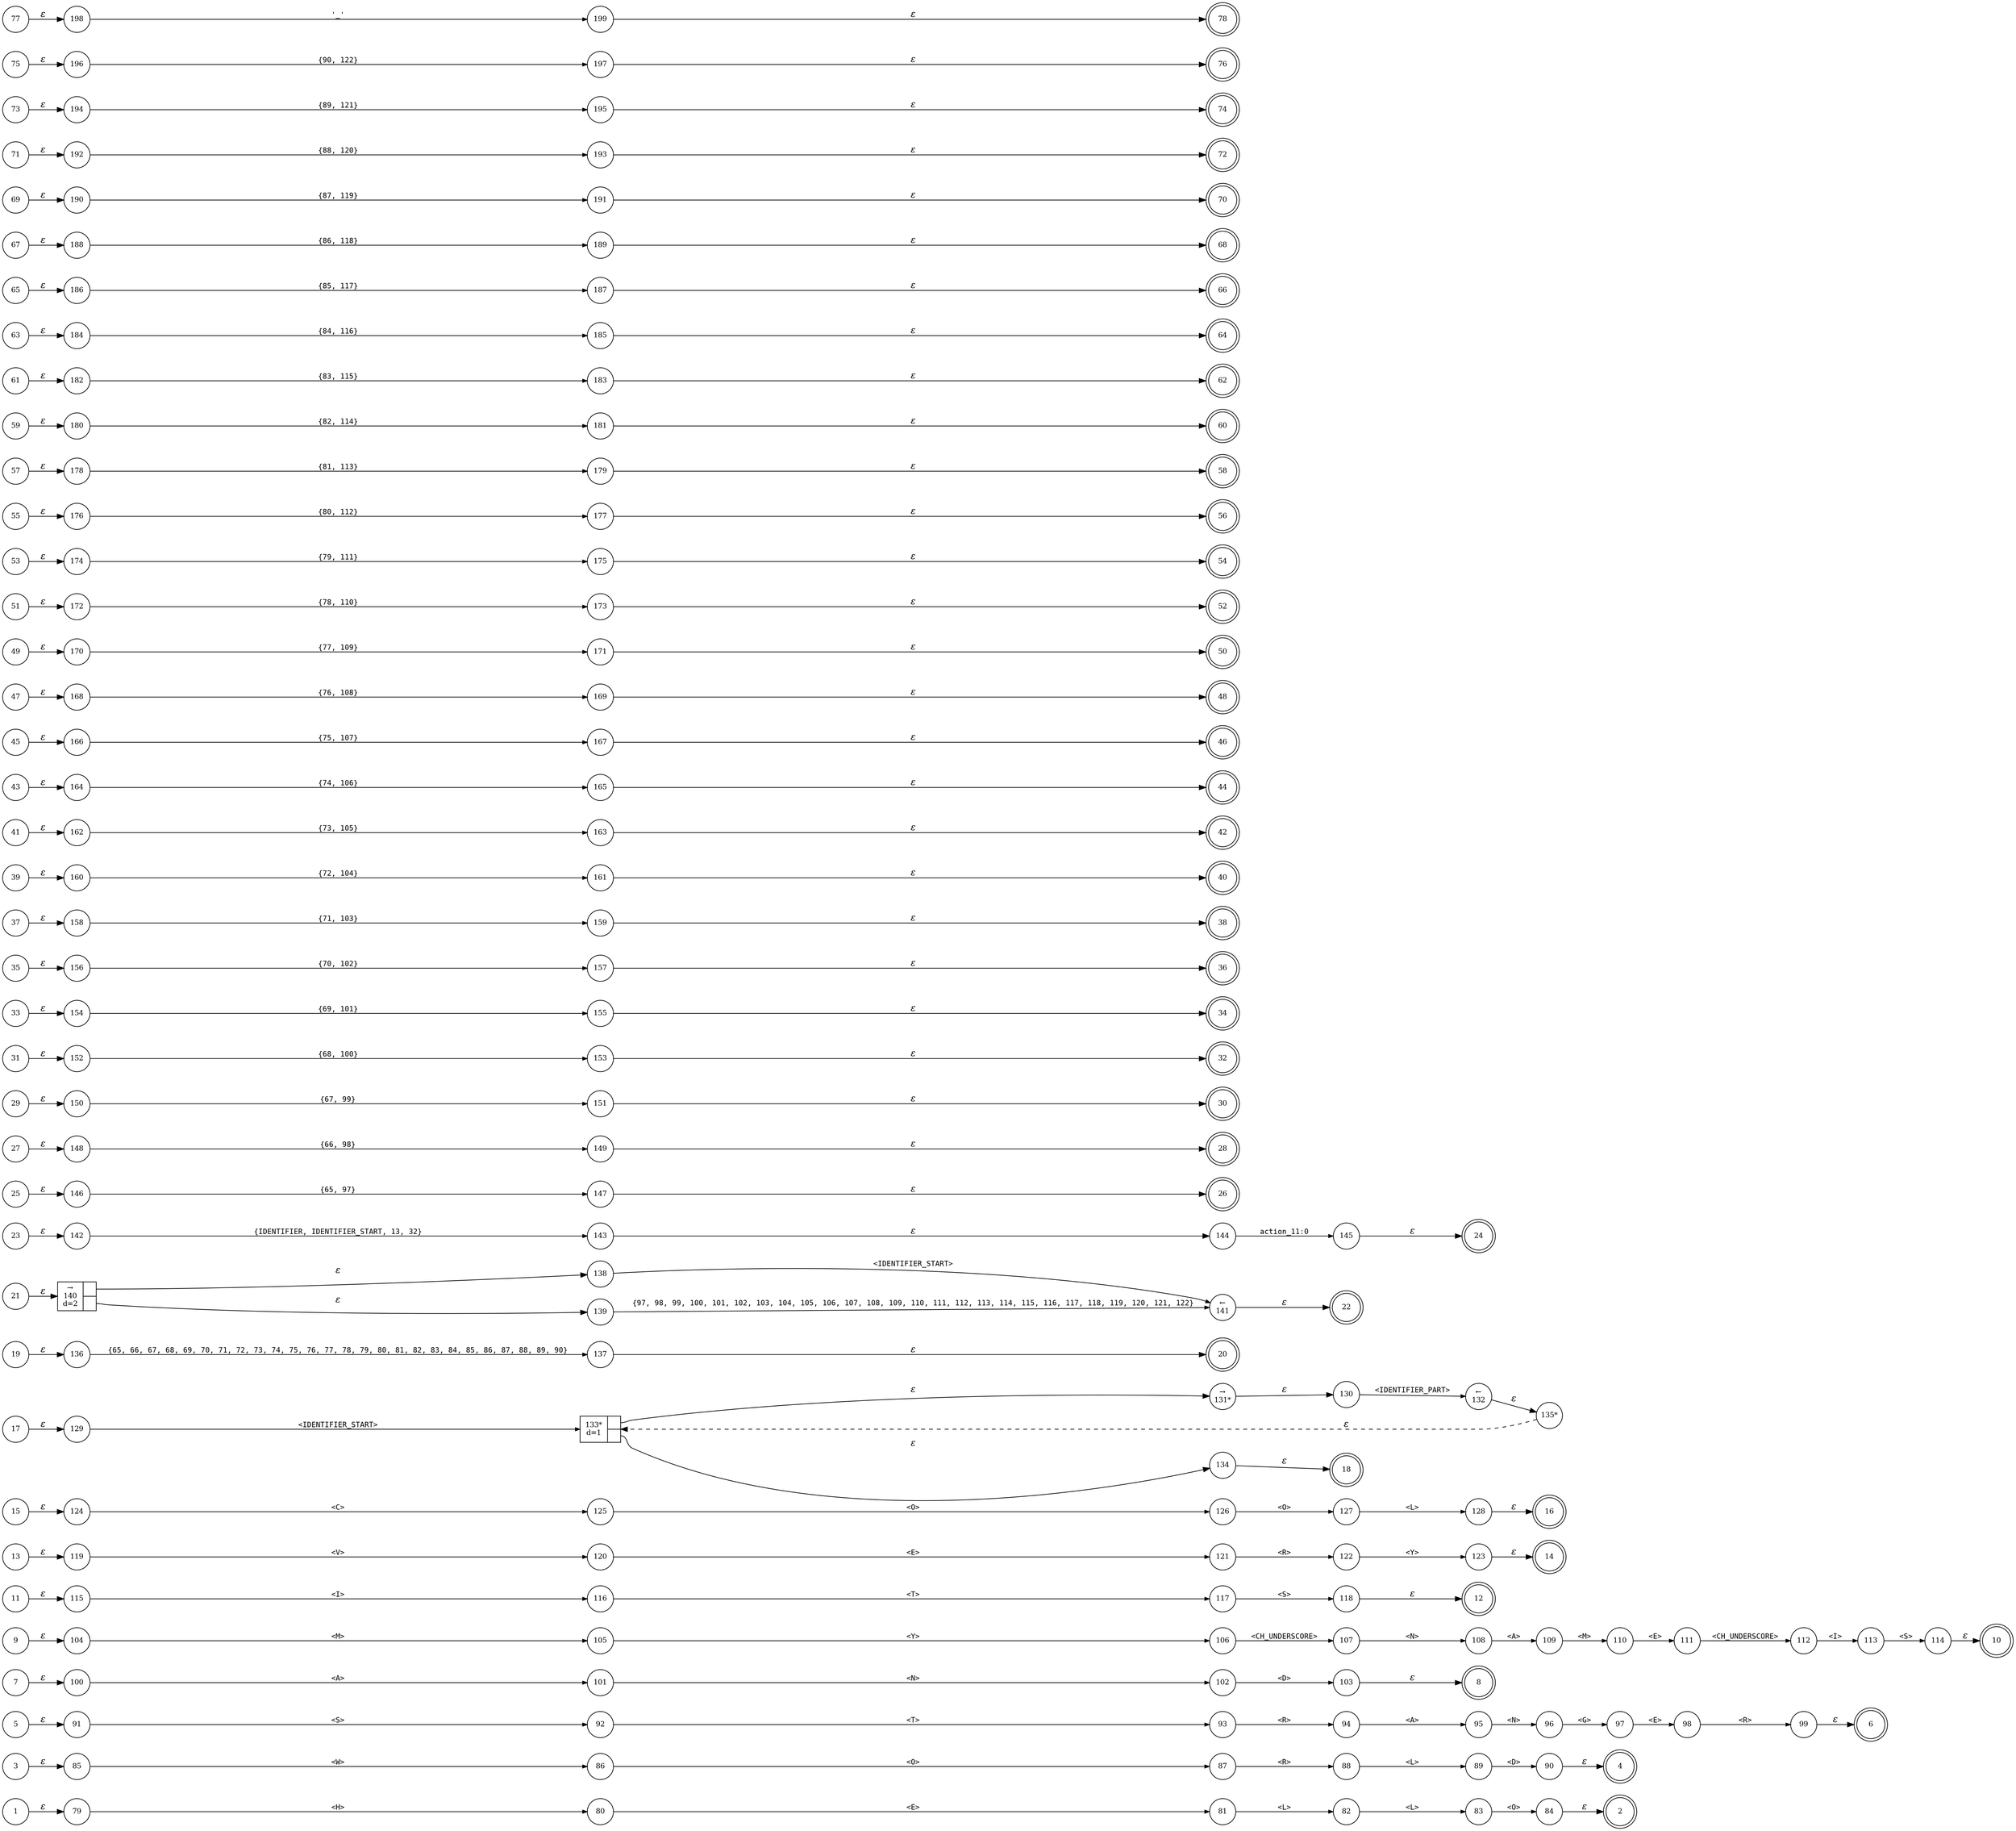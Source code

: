digraph ATN {
rankdir=LR;
s2[fontsize=11, label="2", shape=doublecircle, fixedsize=true, width=.6];
s80[fontsize=11,label="80", shape=circle, fixedsize=true, width=.55, peripheries=1];
s1[fontsize=11,label="1", shape=circle, fixedsize=true, width=.55, peripheries=1];
s81[fontsize=11,label="81", shape=circle, fixedsize=true, width=.55, peripheries=1];
s82[fontsize=11,label="82", shape=circle, fixedsize=true, width=.55, peripheries=1];
s83[fontsize=11,label="83", shape=circle, fixedsize=true, width=.55, peripheries=1];
s84[fontsize=11,label="84", shape=circle, fixedsize=true, width=.55, peripheries=1];
s79[fontsize=11,label="79", shape=circle, fixedsize=true, width=.55, peripheries=1];
s1 -> s79 [fontname="Times-Italic", label="&epsilon;"];
s79 -> s80 [fontsize=11, fontname="Courier", arrowsize=.7, label = "<H>", arrowhead = normal];
s80 -> s81 [fontsize=11, fontname="Courier", arrowsize=.7, label = "<E>", arrowhead = normal];
s81 -> s82 [fontsize=11, fontname="Courier", arrowsize=.7, label = "<L>", arrowhead = normal];
s82 -> s83 [fontsize=11, fontname="Courier", arrowsize=.7, label = "<L>", arrowhead = normal];
s83 -> s84 [fontsize=11, fontname="Courier", arrowsize=.7, label = "<O>", arrowhead = normal];
s84 -> s2 [fontname="Times-Italic", label="&epsilon;"];
s4[fontsize=11, label="4", shape=doublecircle, fixedsize=true, width=.6];
s3[fontsize=11,label="3", shape=circle, fixedsize=true, width=.55, peripheries=1];
s85[fontsize=11,label="85", shape=circle, fixedsize=true, width=.55, peripheries=1];
s86[fontsize=11,label="86", shape=circle, fixedsize=true, width=.55, peripheries=1];
s87[fontsize=11,label="87", shape=circle, fixedsize=true, width=.55, peripheries=1];
s88[fontsize=11,label="88", shape=circle, fixedsize=true, width=.55, peripheries=1];
s89[fontsize=11,label="89", shape=circle, fixedsize=true, width=.55, peripheries=1];
s90[fontsize=11,label="90", shape=circle, fixedsize=true, width=.55, peripheries=1];
s3 -> s85 [fontname="Times-Italic", label="&epsilon;"];
s85 -> s86 [fontsize=11, fontname="Courier", arrowsize=.7, label = "<W>", arrowhead = normal];
s86 -> s87 [fontsize=11, fontname="Courier", arrowsize=.7, label = "<O>", arrowhead = normal];
s87 -> s88 [fontsize=11, fontname="Courier", arrowsize=.7, label = "<R>", arrowhead = normal];
s88 -> s89 [fontsize=11, fontname="Courier", arrowsize=.7, label = "<L>", arrowhead = normal];
s89 -> s90 [fontsize=11, fontname="Courier", arrowsize=.7, label = "<D>", arrowhead = normal];
s90 -> s4 [fontname="Times-Italic", label="&epsilon;"];
s6[fontsize=11, label="6", shape=doublecircle, fixedsize=true, width=.6];
s96[fontsize=11,label="96", shape=circle, fixedsize=true, width=.55, peripheries=1];
s97[fontsize=11,label="97", shape=circle, fixedsize=true, width=.55, peripheries=1];
s98[fontsize=11,label="98", shape=circle, fixedsize=true, width=.55, peripheries=1];
s99[fontsize=11,label="99", shape=circle, fixedsize=true, width=.55, peripheries=1];
s5[fontsize=11,label="5", shape=circle, fixedsize=true, width=.55, peripheries=1];
s91[fontsize=11,label="91", shape=circle, fixedsize=true, width=.55, peripheries=1];
s92[fontsize=11,label="92", shape=circle, fixedsize=true, width=.55, peripheries=1];
s93[fontsize=11,label="93", shape=circle, fixedsize=true, width=.55, peripheries=1];
s94[fontsize=11,label="94", shape=circle, fixedsize=true, width=.55, peripheries=1];
s95[fontsize=11,label="95", shape=circle, fixedsize=true, width=.55, peripheries=1];
s5 -> s91 [fontname="Times-Italic", label="&epsilon;"];
s91 -> s92 [fontsize=11, fontname="Courier", arrowsize=.7, label = "<S>", arrowhead = normal];
s92 -> s93 [fontsize=11, fontname="Courier", arrowsize=.7, label = "<T>", arrowhead = normal];
s93 -> s94 [fontsize=11, fontname="Courier", arrowsize=.7, label = "<R>", arrowhead = normal];
s94 -> s95 [fontsize=11, fontname="Courier", arrowsize=.7, label = "<A>", arrowhead = normal];
s95 -> s96 [fontsize=11, fontname="Courier", arrowsize=.7, label = "<N>", arrowhead = normal];
s96 -> s97 [fontsize=11, fontname="Courier", arrowsize=.7, label = "<G>", arrowhead = normal];
s97 -> s98 [fontsize=11, fontname="Courier", arrowsize=.7, label = "<E>", arrowhead = normal];
s98 -> s99 [fontsize=11, fontname="Courier", arrowsize=.7, label = "<R>", arrowhead = normal];
s99 -> s6 [fontname="Times-Italic", label="&epsilon;"];
s8[fontsize=11, label="8", shape=doublecircle, fixedsize=true, width=.6];
s100[fontsize=11,label="100", shape=circle, fixedsize=true, width=.55, peripheries=1];
s101[fontsize=11,label="101", shape=circle, fixedsize=true, width=.55, peripheries=1];
s102[fontsize=11,label="102", shape=circle, fixedsize=true, width=.55, peripheries=1];
s7[fontsize=11,label="7", shape=circle, fixedsize=true, width=.55, peripheries=1];
s103[fontsize=11,label="103", shape=circle, fixedsize=true, width=.55, peripheries=1];
s7 -> s100 [fontname="Times-Italic", label="&epsilon;"];
s100 -> s101 [fontsize=11, fontname="Courier", arrowsize=.7, label = "<A>", arrowhead = normal];
s101 -> s102 [fontsize=11, fontname="Courier", arrowsize=.7, label = "<N>", arrowhead = normal];
s102 -> s103 [fontsize=11, fontname="Courier", arrowsize=.7, label = "<D>", arrowhead = normal];
s103 -> s8 [fontname="Times-Italic", label="&epsilon;"];
s10[fontsize=11, label="10", shape=doublecircle, fixedsize=true, width=.6];
s104[fontsize=11,label="104", shape=circle, fixedsize=true, width=.55, peripheries=1];
s9[fontsize=11,label="9", shape=circle, fixedsize=true, width=.55, peripheries=1];
s105[fontsize=11,label="105", shape=circle, fixedsize=true, width=.55, peripheries=1];
s106[fontsize=11,label="106", shape=circle, fixedsize=true, width=.55, peripheries=1];
s107[fontsize=11,label="107", shape=circle, fixedsize=true, width=.55, peripheries=1];
s108[fontsize=11,label="108", shape=circle, fixedsize=true, width=.55, peripheries=1];
s109[fontsize=11,label="109", shape=circle, fixedsize=true, width=.55, peripheries=1];
s110[fontsize=11,label="110", shape=circle, fixedsize=true, width=.55, peripheries=1];
s111[fontsize=11,label="111", shape=circle, fixedsize=true, width=.55, peripheries=1];
s112[fontsize=11,label="112", shape=circle, fixedsize=true, width=.55, peripheries=1];
s113[fontsize=11,label="113", shape=circle, fixedsize=true, width=.55, peripheries=1];
s114[fontsize=11,label="114", shape=circle, fixedsize=true, width=.55, peripheries=1];
s9 -> s104 [fontname="Times-Italic", label="&epsilon;"];
s104 -> s105 [fontsize=11, fontname="Courier", arrowsize=.7, label = "<M>", arrowhead = normal];
s105 -> s106 [fontsize=11, fontname="Courier", arrowsize=.7, label = "<Y>", arrowhead = normal];
s106 -> s107 [fontsize=11, fontname="Courier", arrowsize=.7, label = "<CH_UNDERSCORE>", arrowhead = normal];
s107 -> s108 [fontsize=11, fontname="Courier", arrowsize=.7, label = "<N>", arrowhead = normal];
s108 -> s109 [fontsize=11, fontname="Courier", arrowsize=.7, label = "<A>", arrowhead = normal];
s109 -> s110 [fontsize=11, fontname="Courier", arrowsize=.7, label = "<M>", arrowhead = normal];
s110 -> s111 [fontsize=11, fontname="Courier", arrowsize=.7, label = "<E>", arrowhead = normal];
s111 -> s112 [fontsize=11, fontname="Courier", arrowsize=.7, label = "<CH_UNDERSCORE>", arrowhead = normal];
s112 -> s113 [fontsize=11, fontname="Courier", arrowsize=.7, label = "<I>", arrowhead = normal];
s113 -> s114 [fontsize=11, fontname="Courier", arrowsize=.7, label = "<S>", arrowhead = normal];
s114 -> s10 [fontname="Times-Italic", label="&epsilon;"];
s12[fontsize=11, label="12", shape=doublecircle, fixedsize=true, width=.6];
s115[fontsize=11,label="115", shape=circle, fixedsize=true, width=.55, peripheries=1];
s116[fontsize=11,label="116", shape=circle, fixedsize=true, width=.55, peripheries=1];
s117[fontsize=11,label="117", shape=circle, fixedsize=true, width=.55, peripheries=1];
s118[fontsize=11,label="118", shape=circle, fixedsize=true, width=.55, peripheries=1];
s11[fontsize=11,label="11", shape=circle, fixedsize=true, width=.55, peripheries=1];
s11 -> s115 [fontname="Times-Italic", label="&epsilon;"];
s115 -> s116 [fontsize=11, fontname="Courier", arrowsize=.7, label = "<I>", arrowhead = normal];
s116 -> s117 [fontsize=11, fontname="Courier", arrowsize=.7, label = "<T>", arrowhead = normal];
s117 -> s118 [fontsize=11, fontname="Courier", arrowsize=.7, label = "<S>", arrowhead = normal];
s118 -> s12 [fontname="Times-Italic", label="&epsilon;"];
s14[fontsize=11, label="14", shape=doublecircle, fixedsize=true, width=.6];
s119[fontsize=11,label="119", shape=circle, fixedsize=true, width=.55, peripheries=1];
s120[fontsize=11,label="120", shape=circle, fixedsize=true, width=.55, peripheries=1];
s121[fontsize=11,label="121", shape=circle, fixedsize=true, width=.55, peripheries=1];
s122[fontsize=11,label="122", shape=circle, fixedsize=true, width=.55, peripheries=1];
s123[fontsize=11,label="123", shape=circle, fixedsize=true, width=.55, peripheries=1];
s13[fontsize=11,label="13", shape=circle, fixedsize=true, width=.55, peripheries=1];
s13 -> s119 [fontname="Times-Italic", label="&epsilon;"];
s119 -> s120 [fontsize=11, fontname="Courier", arrowsize=.7, label = "<V>", arrowhead = normal];
s120 -> s121 [fontsize=11, fontname="Courier", arrowsize=.7, label = "<E>", arrowhead = normal];
s121 -> s122 [fontsize=11, fontname="Courier", arrowsize=.7, label = "<R>", arrowhead = normal];
s122 -> s123 [fontsize=11, fontname="Courier", arrowsize=.7, label = "<Y>", arrowhead = normal];
s123 -> s14 [fontname="Times-Italic", label="&epsilon;"];
s16[fontsize=11, label="16", shape=doublecircle, fixedsize=true, width=.6];
s128[fontsize=11,label="128", shape=circle, fixedsize=true, width=.55, peripheries=1];
s124[fontsize=11,label="124", shape=circle, fixedsize=true, width=.55, peripheries=1];
s125[fontsize=11,label="125", shape=circle, fixedsize=true, width=.55, peripheries=1];
s126[fontsize=11,label="126", shape=circle, fixedsize=true, width=.55, peripheries=1];
s15[fontsize=11,label="15", shape=circle, fixedsize=true, width=.55, peripheries=1];
s127[fontsize=11,label="127", shape=circle, fixedsize=true, width=.55, peripheries=1];
s15 -> s124 [fontname="Times-Italic", label="&epsilon;"];
s124 -> s125 [fontsize=11, fontname="Courier", arrowsize=.7, label = "<C>", arrowhead = normal];
s125 -> s126 [fontsize=11, fontname="Courier", arrowsize=.7, label = "<O>", arrowhead = normal];
s126 -> s127 [fontsize=11, fontname="Courier", arrowsize=.7, label = "<O>", arrowhead = normal];
s127 -> s128 [fontsize=11, fontname="Courier", arrowsize=.7, label = "<L>", arrowhead = normal];
s128 -> s16 [fontname="Times-Italic", label="&epsilon;"];
s18[fontsize=11, label="18", shape=doublecircle, fixedsize=true, width=.6];
s17[fontsize=11,label="17", shape=circle, fixedsize=true, width=.55, peripheries=1];
s129[fontsize=11,label="129", shape=circle, fixedsize=true, width=.55, peripheries=1];
s130[fontsize=11,label="130", shape=circle, fixedsize=true, width=.55, peripheries=1];
s131[fontsize=11,label="&rarr;\n131*", shape=circle, fixedsize=true, width=.55, peripheries=1];
s132[fontsize=11,label="&larr;\n132", shape=circle, fixedsize=true, width=.55, peripheries=1];
s133[fontsize=11,label="{133*\nd=1|{<p0>|<p1>}}", shape=record, fixedsize=false, peripheries=1];
s134[fontsize=11,label="134", shape=circle, fixedsize=true, width=.55, peripheries=1];
s135[fontsize=11,label="135*", shape=circle, fixedsize=true, width=.55, peripheries=1];
s17 -> s129 [fontname="Times-Italic", label="&epsilon;"];
s129 -> s133 [fontsize=11, fontname="Courier", arrowsize=.7, label = "<IDENTIFIER_START>", arrowhead = normal];
s133:p0 -> s131 [fontname="Times-Italic", label="&epsilon;"];
s133:p1 -> s134 [fontname="Times-Italic", label="&epsilon;"];
s131 -> s130 [fontname="Times-Italic", label="&epsilon;"];
s134 -> s18 [fontname="Times-Italic", label="&epsilon;"];
s130 -> s132 [fontsize=11, fontname="Courier", arrowsize=.7, label = "<IDENTIFIER_PART>", arrowhead = normal];
s132 -> s135 [fontname="Times-Italic", label="&epsilon;"];
s135 -> s133 [fontname="Times-Italic", label="&epsilon;", style="dashed"];
s20[fontsize=11, label="20", shape=doublecircle, fixedsize=true, width=.6];
s19[fontsize=11,label="19", shape=circle, fixedsize=true, width=.55, peripheries=1];
s136[fontsize=11,label="136", shape=circle, fixedsize=true, width=.55, peripheries=1];
s137[fontsize=11,label="137", shape=circle, fixedsize=true, width=.55, peripheries=1];
s19 -> s136 [fontname="Times-Italic", label="&epsilon;"];
s136 -> s137 [fontsize=11, fontname="Courier", arrowsize=.7, label = "{65, 66, 67, 68, 69, 70, 71, 72, 73, 74, 75, 76, 77, 78, 79, 80, 81, 82, 83, 84, 85, 86, 87, 88, 89, 90}", arrowhead = normal];
s137 -> s20 [fontname="Times-Italic", label="&epsilon;"];
s22[fontsize=11, label="22", shape=doublecircle, fixedsize=true, width=.6];
s21[fontsize=11,label="21", shape=circle, fixedsize=true, width=.55, peripheries=1];
s138[fontsize=11,label="138", shape=circle, fixedsize=true, width=.55, peripheries=1];
s139[fontsize=11,label="139", shape=circle, fixedsize=true, width=.55, peripheries=1];
s140[fontsize=11,label="{&rarr;\n140\nd=2|{<p0>|<p1>}}", shape=record, fixedsize=false, peripheries=1];
s141[fontsize=11,label="&larr;\n141", shape=circle, fixedsize=true, width=.55, peripheries=1];
s21 -> s140 [fontname="Times-Italic", label="&epsilon;"];
s140:p0 -> s138 [fontname="Times-Italic", label="&epsilon;"];
s140:p1 -> s139 [fontname="Times-Italic", label="&epsilon;"];
s138 -> s141 [fontsize=11, fontname="Courier", arrowsize=.7, label = "<IDENTIFIER_START>", arrowhead = normal];
s139 -> s141 [fontsize=11, fontname="Courier", arrowsize=.7, label = "{97, 98, 99, 100, 101, 102, 103, 104, 105, 106, 107, 108, 109, 110, 111, 112, 113, 114, 115, 116, 117, 118, 119, 120, 121, 122}", arrowhead = normal];
s141 -> s22 [fontname="Times-Italic", label="&epsilon;"];
s24[fontsize=11, label="24", shape=doublecircle, fixedsize=true, width=.6];
s144[fontsize=11,label="144", shape=circle, fixedsize=true, width=.55, peripheries=1];
s145[fontsize=11,label="145", shape=circle, fixedsize=true, width=.55, peripheries=1];
s23[fontsize=11,label="23", shape=circle, fixedsize=true, width=.55, peripheries=1];
s142[fontsize=11,label="142", shape=circle, fixedsize=true, width=.55, peripheries=1];
s143[fontsize=11,label="143", shape=circle, fixedsize=true, width=.55, peripheries=1];
s23 -> s142 [fontname="Times-Italic", label="&epsilon;"];
s142 -> s143 [fontsize=11, fontname="Courier", arrowsize=.7, label = "{IDENTIFIER, IDENTIFIER_START, 13, 32}", arrowhead = normal];
s143 -> s144 [fontname="Times-Italic", label="&epsilon;"];
s144 -> s145 [fontsize=11, fontname="Courier", arrowsize=.7, label = "action_11:0", arrowhead = normal];
s145 -> s24 [fontname="Times-Italic", label="&epsilon;"];
s26[fontsize=11, label="26", shape=doublecircle, fixedsize=true, width=.6];
s146[fontsize=11,label="146", shape=circle, fixedsize=true, width=.55, peripheries=1];
s147[fontsize=11,label="147", shape=circle, fixedsize=true, width=.55, peripheries=1];
s25[fontsize=11,label="25", shape=circle, fixedsize=true, width=.55, peripheries=1];
s25 -> s146 [fontname="Times-Italic", label="&epsilon;"];
s146 -> s147 [fontsize=11, fontname="Courier", arrowsize=.7, label = "{65, 97}", arrowhead = normal];
s147 -> s26 [fontname="Times-Italic", label="&epsilon;"];
s28[fontsize=11, label="28", shape=doublecircle, fixedsize=true, width=.6];
s148[fontsize=11,label="148", shape=circle, fixedsize=true, width=.55, peripheries=1];
s149[fontsize=11,label="149", shape=circle, fixedsize=true, width=.55, peripheries=1];
s27[fontsize=11,label="27", shape=circle, fixedsize=true, width=.55, peripheries=1];
s27 -> s148 [fontname="Times-Italic", label="&epsilon;"];
s148 -> s149 [fontsize=11, fontname="Courier", arrowsize=.7, label = "{66, 98}", arrowhead = normal];
s149 -> s28 [fontname="Times-Italic", label="&epsilon;"];
s30[fontsize=11, label="30", shape=doublecircle, fixedsize=true, width=.6];
s150[fontsize=11,label="150", shape=circle, fixedsize=true, width=.55, peripheries=1];
s151[fontsize=11,label="151", shape=circle, fixedsize=true, width=.55, peripheries=1];
s29[fontsize=11,label="29", shape=circle, fixedsize=true, width=.55, peripheries=1];
s29 -> s150 [fontname="Times-Italic", label="&epsilon;"];
s150 -> s151 [fontsize=11, fontname="Courier", arrowsize=.7, label = "{67, 99}", arrowhead = normal];
s151 -> s30 [fontname="Times-Italic", label="&epsilon;"];
s32[fontsize=11, label="32", shape=doublecircle, fixedsize=true, width=.6];
s152[fontsize=11,label="152", shape=circle, fixedsize=true, width=.55, peripheries=1];
s153[fontsize=11,label="153", shape=circle, fixedsize=true, width=.55, peripheries=1];
s31[fontsize=11,label="31", shape=circle, fixedsize=true, width=.55, peripheries=1];
s31 -> s152 [fontname="Times-Italic", label="&epsilon;"];
s152 -> s153 [fontsize=11, fontname="Courier", arrowsize=.7, label = "{68, 100}", arrowhead = normal];
s153 -> s32 [fontname="Times-Italic", label="&epsilon;"];
s34[fontsize=11, label="34", shape=doublecircle, fixedsize=true, width=.6];
s33[fontsize=11,label="33", shape=circle, fixedsize=true, width=.55, peripheries=1];
s154[fontsize=11,label="154", shape=circle, fixedsize=true, width=.55, peripheries=1];
s155[fontsize=11,label="155", shape=circle, fixedsize=true, width=.55, peripheries=1];
s33 -> s154 [fontname="Times-Italic", label="&epsilon;"];
s154 -> s155 [fontsize=11, fontname="Courier", arrowsize=.7, label = "{69, 101}", arrowhead = normal];
s155 -> s34 [fontname="Times-Italic", label="&epsilon;"];
s36[fontsize=11, label="36", shape=doublecircle, fixedsize=true, width=.6];
s35[fontsize=11,label="35", shape=circle, fixedsize=true, width=.55, peripheries=1];
s156[fontsize=11,label="156", shape=circle, fixedsize=true, width=.55, peripheries=1];
s157[fontsize=11,label="157", shape=circle, fixedsize=true, width=.55, peripheries=1];
s35 -> s156 [fontname="Times-Italic", label="&epsilon;"];
s156 -> s157 [fontsize=11, fontname="Courier", arrowsize=.7, label = "{70, 102}", arrowhead = normal];
s157 -> s36 [fontname="Times-Italic", label="&epsilon;"];
s38[fontsize=11, label="38", shape=doublecircle, fixedsize=true, width=.6];
s37[fontsize=11,label="37", shape=circle, fixedsize=true, width=.55, peripheries=1];
s158[fontsize=11,label="158", shape=circle, fixedsize=true, width=.55, peripheries=1];
s159[fontsize=11,label="159", shape=circle, fixedsize=true, width=.55, peripheries=1];
s37 -> s158 [fontname="Times-Italic", label="&epsilon;"];
s158 -> s159 [fontsize=11, fontname="Courier", arrowsize=.7, label = "{71, 103}", arrowhead = normal];
s159 -> s38 [fontname="Times-Italic", label="&epsilon;"];
s40[fontsize=11, label="40", shape=doublecircle, fixedsize=true, width=.6];
s160[fontsize=11,label="160", shape=circle, fixedsize=true, width=.55, peripheries=1];
s161[fontsize=11,label="161", shape=circle, fixedsize=true, width=.55, peripheries=1];
s39[fontsize=11,label="39", shape=circle, fixedsize=true, width=.55, peripheries=1];
s39 -> s160 [fontname="Times-Italic", label="&epsilon;"];
s160 -> s161 [fontsize=11, fontname="Courier", arrowsize=.7, label = "{72, 104}", arrowhead = normal];
s161 -> s40 [fontname="Times-Italic", label="&epsilon;"];
s42[fontsize=11, label="42", shape=doublecircle, fixedsize=true, width=.6];
s162[fontsize=11,label="162", shape=circle, fixedsize=true, width=.55, peripheries=1];
s163[fontsize=11,label="163", shape=circle, fixedsize=true, width=.55, peripheries=1];
s41[fontsize=11,label="41", shape=circle, fixedsize=true, width=.55, peripheries=1];
s41 -> s162 [fontname="Times-Italic", label="&epsilon;"];
s162 -> s163 [fontsize=11, fontname="Courier", arrowsize=.7, label = "{73, 105}", arrowhead = normal];
s163 -> s42 [fontname="Times-Italic", label="&epsilon;"];
s44[fontsize=11, label="44", shape=doublecircle, fixedsize=true, width=.6];
s164[fontsize=11,label="164", shape=circle, fixedsize=true, width=.55, peripheries=1];
s165[fontsize=11,label="165", shape=circle, fixedsize=true, width=.55, peripheries=1];
s43[fontsize=11,label="43", shape=circle, fixedsize=true, width=.55, peripheries=1];
s43 -> s164 [fontname="Times-Italic", label="&epsilon;"];
s164 -> s165 [fontsize=11, fontname="Courier", arrowsize=.7, label = "{74, 106}", arrowhead = normal];
s165 -> s44 [fontname="Times-Italic", label="&epsilon;"];
s46[fontsize=11, label="46", shape=doublecircle, fixedsize=true, width=.6];
s166[fontsize=11,label="166", shape=circle, fixedsize=true, width=.55, peripheries=1];
s167[fontsize=11,label="167", shape=circle, fixedsize=true, width=.55, peripheries=1];
s45[fontsize=11,label="45", shape=circle, fixedsize=true, width=.55, peripheries=1];
s45 -> s166 [fontname="Times-Italic", label="&epsilon;"];
s166 -> s167 [fontsize=11, fontname="Courier", arrowsize=.7, label = "{75, 107}", arrowhead = normal];
s167 -> s46 [fontname="Times-Italic", label="&epsilon;"];
s48[fontsize=11, label="48", shape=doublecircle, fixedsize=true, width=.6];
s168[fontsize=11,label="168", shape=circle, fixedsize=true, width=.55, peripheries=1];
s169[fontsize=11,label="169", shape=circle, fixedsize=true, width=.55, peripheries=1];
s47[fontsize=11,label="47", shape=circle, fixedsize=true, width=.55, peripheries=1];
s47 -> s168 [fontname="Times-Italic", label="&epsilon;"];
s168 -> s169 [fontsize=11, fontname="Courier", arrowsize=.7, label = "{76, 108}", arrowhead = normal];
s169 -> s48 [fontname="Times-Italic", label="&epsilon;"];
s50[fontsize=11, label="50", shape=doublecircle, fixedsize=true, width=.6];
s49[fontsize=11,label="49", shape=circle, fixedsize=true, width=.55, peripheries=1];
s170[fontsize=11,label="170", shape=circle, fixedsize=true, width=.55, peripheries=1];
s171[fontsize=11,label="171", shape=circle, fixedsize=true, width=.55, peripheries=1];
s49 -> s170 [fontname="Times-Italic", label="&epsilon;"];
s170 -> s171 [fontsize=11, fontname="Courier", arrowsize=.7, label = "{77, 109}", arrowhead = normal];
s171 -> s50 [fontname="Times-Italic", label="&epsilon;"];
s52[fontsize=11, label="52", shape=doublecircle, fixedsize=true, width=.6];
s51[fontsize=11,label="51", shape=circle, fixedsize=true, width=.55, peripheries=1];
s172[fontsize=11,label="172", shape=circle, fixedsize=true, width=.55, peripheries=1];
s173[fontsize=11,label="173", shape=circle, fixedsize=true, width=.55, peripheries=1];
s51 -> s172 [fontname="Times-Italic", label="&epsilon;"];
s172 -> s173 [fontsize=11, fontname="Courier", arrowsize=.7, label = "{78, 110}", arrowhead = normal];
s173 -> s52 [fontname="Times-Italic", label="&epsilon;"];
s54[fontsize=11, label="54", shape=doublecircle, fixedsize=true, width=.6];
s53[fontsize=11,label="53", shape=circle, fixedsize=true, width=.55, peripheries=1];
s174[fontsize=11,label="174", shape=circle, fixedsize=true, width=.55, peripheries=1];
s175[fontsize=11,label="175", shape=circle, fixedsize=true, width=.55, peripheries=1];
s53 -> s174 [fontname="Times-Italic", label="&epsilon;"];
s174 -> s175 [fontsize=11, fontname="Courier", arrowsize=.7, label = "{79, 111}", arrowhead = normal];
s175 -> s54 [fontname="Times-Italic", label="&epsilon;"];
s56[fontsize=11, label="56", shape=doublecircle, fixedsize=true, width=.6];
s176[fontsize=11,label="176", shape=circle, fixedsize=true, width=.55, peripheries=1];
s177[fontsize=11,label="177", shape=circle, fixedsize=true, width=.55, peripheries=1];
s55[fontsize=11,label="55", shape=circle, fixedsize=true, width=.55, peripheries=1];
s55 -> s176 [fontname="Times-Italic", label="&epsilon;"];
s176 -> s177 [fontsize=11, fontname="Courier", arrowsize=.7, label = "{80, 112}", arrowhead = normal];
s177 -> s56 [fontname="Times-Italic", label="&epsilon;"];
s58[fontsize=11, label="58", shape=doublecircle, fixedsize=true, width=.6];
s178[fontsize=11,label="178", shape=circle, fixedsize=true, width=.55, peripheries=1];
s179[fontsize=11,label="179", shape=circle, fixedsize=true, width=.55, peripheries=1];
s57[fontsize=11,label="57", shape=circle, fixedsize=true, width=.55, peripheries=1];
s57 -> s178 [fontname="Times-Italic", label="&epsilon;"];
s178 -> s179 [fontsize=11, fontname="Courier", arrowsize=.7, label = "{81, 113}", arrowhead = normal];
s179 -> s58 [fontname="Times-Italic", label="&epsilon;"];
s60[fontsize=11, label="60", shape=doublecircle, fixedsize=true, width=.6];
s180[fontsize=11,label="180", shape=circle, fixedsize=true, width=.55, peripheries=1];
s181[fontsize=11,label="181", shape=circle, fixedsize=true, width=.55, peripheries=1];
s59[fontsize=11,label="59", shape=circle, fixedsize=true, width=.55, peripheries=1];
s59 -> s180 [fontname="Times-Italic", label="&epsilon;"];
s180 -> s181 [fontsize=11, fontname="Courier", arrowsize=.7, label = "{82, 114}", arrowhead = normal];
s181 -> s60 [fontname="Times-Italic", label="&epsilon;"];
s62[fontsize=11, label="62", shape=doublecircle, fixedsize=true, width=.6];
s182[fontsize=11,label="182", shape=circle, fixedsize=true, width=.55, peripheries=1];
s183[fontsize=11,label="183", shape=circle, fixedsize=true, width=.55, peripheries=1];
s61[fontsize=11,label="61", shape=circle, fixedsize=true, width=.55, peripheries=1];
s61 -> s182 [fontname="Times-Italic", label="&epsilon;"];
s182 -> s183 [fontsize=11, fontname="Courier", arrowsize=.7, label = "{83, 115}", arrowhead = normal];
s183 -> s62 [fontname="Times-Italic", label="&epsilon;"];
s64[fontsize=11, label="64", shape=doublecircle, fixedsize=true, width=.6];
s184[fontsize=11,label="184", shape=circle, fixedsize=true, width=.55, peripheries=1];
s185[fontsize=11,label="185", shape=circle, fixedsize=true, width=.55, peripheries=1];
s63[fontsize=11,label="63", shape=circle, fixedsize=true, width=.55, peripheries=1];
s63 -> s184 [fontname="Times-Italic", label="&epsilon;"];
s184 -> s185 [fontsize=11, fontname="Courier", arrowsize=.7, label = "{84, 116}", arrowhead = normal];
s185 -> s64 [fontname="Times-Italic", label="&epsilon;"];
s66[fontsize=11, label="66", shape=doublecircle, fixedsize=true, width=.6];
s65[fontsize=11,label="65", shape=circle, fixedsize=true, width=.55, peripheries=1];
s186[fontsize=11,label="186", shape=circle, fixedsize=true, width=.55, peripheries=1];
s187[fontsize=11,label="187", shape=circle, fixedsize=true, width=.55, peripheries=1];
s65 -> s186 [fontname="Times-Italic", label="&epsilon;"];
s186 -> s187 [fontsize=11, fontname="Courier", arrowsize=.7, label = "{85, 117}", arrowhead = normal];
s187 -> s66 [fontname="Times-Italic", label="&epsilon;"];
s68[fontsize=11, label="68", shape=doublecircle, fixedsize=true, width=.6];
s67[fontsize=11,label="67", shape=circle, fixedsize=true, width=.55, peripheries=1];
s188[fontsize=11,label="188", shape=circle, fixedsize=true, width=.55, peripheries=1];
s189[fontsize=11,label="189", shape=circle, fixedsize=true, width=.55, peripheries=1];
s67 -> s188 [fontname="Times-Italic", label="&epsilon;"];
s188 -> s189 [fontsize=11, fontname="Courier", arrowsize=.7, label = "{86, 118}", arrowhead = normal];
s189 -> s68 [fontname="Times-Italic", label="&epsilon;"];
s70[fontsize=11, label="70", shape=doublecircle, fixedsize=true, width=.6];
s69[fontsize=11,label="69", shape=circle, fixedsize=true, width=.55, peripheries=1];
s190[fontsize=11,label="190", shape=circle, fixedsize=true, width=.55, peripheries=1];
s191[fontsize=11,label="191", shape=circle, fixedsize=true, width=.55, peripheries=1];
s69 -> s190 [fontname="Times-Italic", label="&epsilon;"];
s190 -> s191 [fontsize=11, fontname="Courier", arrowsize=.7, label = "{87, 119}", arrowhead = normal];
s191 -> s70 [fontname="Times-Italic", label="&epsilon;"];
s72[fontsize=11, label="72", shape=doublecircle, fixedsize=true, width=.6];
s192[fontsize=11,label="192", shape=circle, fixedsize=true, width=.55, peripheries=1];
s193[fontsize=11,label="193", shape=circle, fixedsize=true, width=.55, peripheries=1];
s71[fontsize=11,label="71", shape=circle, fixedsize=true, width=.55, peripheries=1];
s71 -> s192 [fontname="Times-Italic", label="&epsilon;"];
s192 -> s193 [fontsize=11, fontname="Courier", arrowsize=.7, label = "{88, 120}", arrowhead = normal];
s193 -> s72 [fontname="Times-Italic", label="&epsilon;"];
s74[fontsize=11, label="74", shape=doublecircle, fixedsize=true, width=.6];
s194[fontsize=11,label="194", shape=circle, fixedsize=true, width=.55, peripheries=1];
s195[fontsize=11,label="195", shape=circle, fixedsize=true, width=.55, peripheries=1];
s73[fontsize=11,label="73", shape=circle, fixedsize=true, width=.55, peripheries=1];
s73 -> s194 [fontname="Times-Italic", label="&epsilon;"];
s194 -> s195 [fontsize=11, fontname="Courier", arrowsize=.7, label = "{89, 121}", arrowhead = normal];
s195 -> s74 [fontname="Times-Italic", label="&epsilon;"];
s76[fontsize=11, label="76", shape=doublecircle, fixedsize=true, width=.6];
s196[fontsize=11,label="196", shape=circle, fixedsize=true, width=.55, peripheries=1];
s197[fontsize=11,label="197", shape=circle, fixedsize=true, width=.55, peripheries=1];
s75[fontsize=11,label="75", shape=circle, fixedsize=true, width=.55, peripheries=1];
s75 -> s196 [fontname="Times-Italic", label="&epsilon;"];
s196 -> s197 [fontsize=11, fontname="Courier", arrowsize=.7, label = "{90, 122}", arrowhead = normal];
s197 -> s76 [fontname="Times-Italic", label="&epsilon;"];
s78[fontsize=11, label="78", shape=doublecircle, fixedsize=true, width=.6];
s198[fontsize=11,label="198", shape=circle, fixedsize=true, width=.55, peripheries=1];
s199[fontsize=11,label="199", shape=circle, fixedsize=true, width=.55, peripheries=1];
s77[fontsize=11,label="77", shape=circle, fixedsize=true, width=.55, peripheries=1];
s77 -> s198 [fontname="Times-Italic", label="&epsilon;"];
s198 -> s199 [fontsize=11, fontname="Courier", arrowsize=.7, label = "'_'", arrowhead = normal];
s199 -> s78 [fontname="Times-Italic", label="&epsilon;"];}
